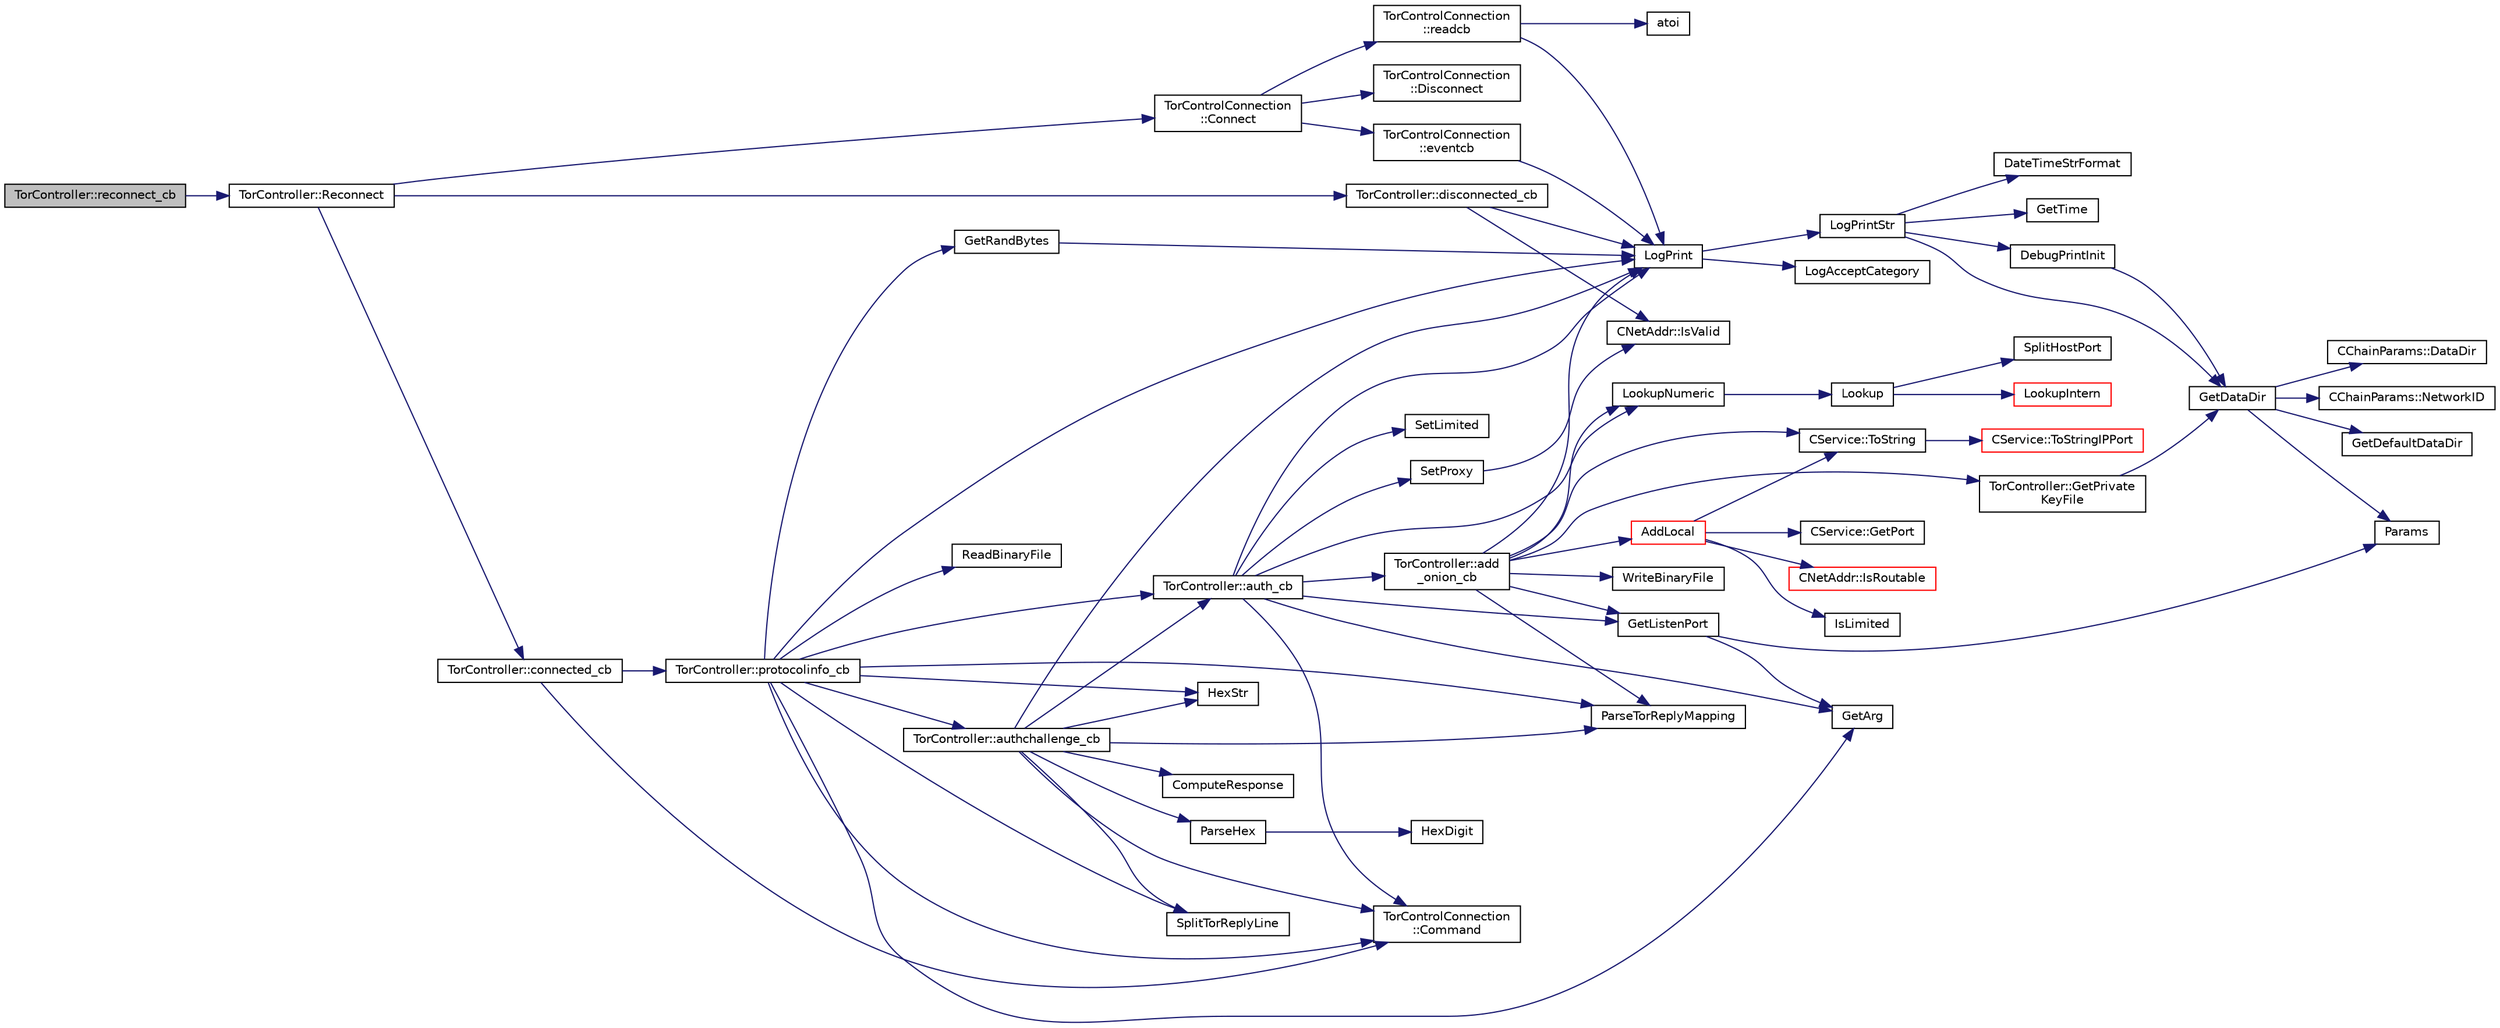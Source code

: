 digraph "TorController::reconnect_cb"
{
  edge [fontname="Helvetica",fontsize="10",labelfontname="Helvetica",labelfontsize="10"];
  node [fontname="Helvetica",fontsize="10",shape=record];
  rankdir="LR";
  Node542 [label="TorController::reconnect_cb",height=0.2,width=0.4,color="black", fillcolor="grey75", style="filled", fontcolor="black"];
  Node542 -> Node543 [color="midnightblue",fontsize="10",style="solid",fontname="Helvetica"];
  Node543 [label="TorController::Reconnect",height=0.2,width=0.4,color="black", fillcolor="white", style="filled",URL="$da/dd9/class_tor_controller.html#ae5d4304836fce79574ec540c5ada8269",tooltip="Reconnect, after getting disconnected. "];
  Node543 -> Node544 [color="midnightblue",fontsize="10",style="solid",fontname="Helvetica"];
  Node544 [label="TorControlConnection\l::Connect",height=0.2,width=0.4,color="black", fillcolor="white", style="filled",URL="$df/dc6/class_tor_control_connection.html#a36b6359caf9a304efe310b9b7141a939",tooltip="Connect to a Tor control port. "];
  Node544 -> Node545 [color="midnightblue",fontsize="10",style="solid",fontname="Helvetica"];
  Node545 [label="TorControlConnection\l::Disconnect",height=0.2,width=0.4,color="black", fillcolor="white", style="filled",URL="$df/dc6/class_tor_control_connection.html#addb42114063641eab12be2fc39b859d5",tooltip="Disconnect from Tor control port. "];
  Node544 -> Node546 [color="midnightblue",fontsize="10",style="solid",fontname="Helvetica"];
  Node546 [label="TorControlConnection\l::readcb",height=0.2,width=0.4,color="black", fillcolor="white", style="filled",URL="$df/dc6/class_tor_control_connection.html#a7d7e2393f19cb41c32223def3df769ea",tooltip="Libevent handlers: internal. "];
  Node546 -> Node547 [color="midnightblue",fontsize="10",style="solid",fontname="Helvetica"];
  Node547 [label="atoi",height=0.2,width=0.4,color="black", fillcolor="white", style="filled",URL="$d8/d3c/util_8h.html#aa5ce96ec36f4413f820cec9c1831c070"];
  Node546 -> Node548 [color="midnightblue",fontsize="10",style="solid",fontname="Helvetica"];
  Node548 [label="LogPrint",height=0.2,width=0.4,color="black", fillcolor="white", style="filled",URL="$d8/d3c/util_8h.html#aab1f837a2366f424bdc996fdf6352171"];
  Node548 -> Node549 [color="midnightblue",fontsize="10",style="solid",fontname="Helvetica"];
  Node549 [label="LogAcceptCategory",height=0.2,width=0.4,color="black", fillcolor="white", style="filled",URL="$d8/d3c/util_8h.html#a343d2a13efe00125f78d25dafb0a8d98"];
  Node548 -> Node550 [color="midnightblue",fontsize="10",style="solid",fontname="Helvetica"];
  Node550 [label="LogPrintStr",height=0.2,width=0.4,color="black", fillcolor="white", style="filled",URL="$d8/d3c/util_8h.html#afd4c3002b2797c0560adddb6af3ca1da"];
  Node550 -> Node551 [color="midnightblue",fontsize="10",style="solid",fontname="Helvetica"];
  Node551 [label="DebugPrintInit",height=0.2,width=0.4,color="black", fillcolor="white", style="filled",URL="$df/d2d/util_8cpp.html#a751ff5f21d880737811136b5e0bcea12"];
  Node551 -> Node552 [color="midnightblue",fontsize="10",style="solid",fontname="Helvetica"];
  Node552 [label="GetDataDir",height=0.2,width=0.4,color="black", fillcolor="white", style="filled",URL="$df/d2d/util_8cpp.html#ab83866a054745d4b30a3948a1b44beba"];
  Node552 -> Node553 [color="midnightblue",fontsize="10",style="solid",fontname="Helvetica"];
  Node553 [label="Params",height=0.2,width=0.4,color="black", fillcolor="white", style="filled",URL="$df/dbf/chainparams_8cpp.html#ace5c5b706d71a324a417dd2db394fd4a",tooltip="Return the currently selected parameters. "];
  Node552 -> Node554 [color="midnightblue",fontsize="10",style="solid",fontname="Helvetica"];
  Node554 [label="CChainParams::NetworkID",height=0.2,width=0.4,color="black", fillcolor="white", style="filled",URL="$d1/d4f/class_c_chain_params.html#a90dc493ec0c0325c98c3ac06eb99862b"];
  Node552 -> Node555 [color="midnightblue",fontsize="10",style="solid",fontname="Helvetica"];
  Node555 [label="GetDefaultDataDir",height=0.2,width=0.4,color="black", fillcolor="white", style="filled",URL="$df/d2d/util_8cpp.html#ab272995de020a3bcbf743be630e485c6"];
  Node552 -> Node556 [color="midnightblue",fontsize="10",style="solid",fontname="Helvetica"];
  Node556 [label="CChainParams::DataDir",height=0.2,width=0.4,color="black", fillcolor="white", style="filled",URL="$d1/d4f/class_c_chain_params.html#a959488b5d8e6fe62857940b831d73a78"];
  Node550 -> Node552 [color="midnightblue",fontsize="10",style="solid",fontname="Helvetica"];
  Node550 -> Node557 [color="midnightblue",fontsize="10",style="solid",fontname="Helvetica"];
  Node557 [label="DateTimeStrFormat",height=0.2,width=0.4,color="black", fillcolor="white", style="filled",URL="$df/d2d/util_8cpp.html#a749bc6776c8ec72d7c5e4dea56aee415"];
  Node550 -> Node558 [color="midnightblue",fontsize="10",style="solid",fontname="Helvetica"];
  Node558 [label="GetTime",height=0.2,width=0.4,color="black", fillcolor="white", style="filled",URL="$df/d2d/util_8cpp.html#a46fac5fba8ba905b5f9acb364f5d8c6f"];
  Node544 -> Node559 [color="midnightblue",fontsize="10",style="solid",fontname="Helvetica"];
  Node559 [label="TorControlConnection\l::eventcb",height=0.2,width=0.4,color="black", fillcolor="white", style="filled",URL="$df/dc6/class_tor_control_connection.html#a8b22b26822247f8be7d739e14a045e98"];
  Node559 -> Node548 [color="midnightblue",fontsize="10",style="solid",fontname="Helvetica"];
  Node543 -> Node560 [color="midnightblue",fontsize="10",style="solid",fontname="Helvetica"];
  Node560 [label="TorController::connected_cb",height=0.2,width=0.4,color="black", fillcolor="white", style="filled",URL="$da/dd9/class_tor_controller.html#a59d56a1525a08235b07dd9eadbae0d1f",tooltip="Callback after successful connection. "];
  Node560 -> Node561 [color="midnightblue",fontsize="10",style="solid",fontname="Helvetica"];
  Node561 [label="TorControlConnection\l::Command",height=0.2,width=0.4,color="black", fillcolor="white", style="filled",URL="$df/dc6/class_tor_control_connection.html#a5d0292a1389bb0f78d15fe6c06a2baeb",tooltip="Send a command, register a handler for the reply. "];
  Node560 -> Node562 [color="midnightblue",fontsize="10",style="solid",fontname="Helvetica"];
  Node562 [label="TorController::protocolinfo_cb",height=0.2,width=0.4,color="black", fillcolor="white", style="filled",URL="$da/dd9/class_tor_controller.html#aee36fcd1cd60d7f4eb007d909894b1c3",tooltip="Callback for PROTOCOLINFO result. "];
  Node562 -> Node563 [color="midnightblue",fontsize="10",style="solid",fontname="Helvetica"];
  Node563 [label="SplitTorReplyLine",height=0.2,width=0.4,color="black", fillcolor="white", style="filled",URL="$dc/da2/torcontrol_8cpp.html#a450996d9fa7b80fb9dd650ce925e99b1"];
  Node562 -> Node564 [color="midnightblue",fontsize="10",style="solid",fontname="Helvetica"];
  Node564 [label="ParseTorReplyMapping",height=0.2,width=0.4,color="black", fillcolor="white", style="filled",URL="$dc/da2/torcontrol_8cpp.html#ab098931a630a840f4787a611b135d7cb",tooltip="Parse reply arguments in the form &#39;METHODS=COOKIE,SAFECOOKIE COOKIEFILE=\".../control_auth_cookie\"&#39;. "];
  Node562 -> Node548 [color="midnightblue",fontsize="10",style="solid",fontname="Helvetica"];
  Node562 -> Node565 [color="midnightblue",fontsize="10",style="solid",fontname="Helvetica"];
  Node565 [label="GetArg",height=0.2,width=0.4,color="black", fillcolor="white", style="filled",URL="$df/d2d/util_8cpp.html#a24f685720bf40370e5bd2a192ad50cd8",tooltip="Return string argument or default value. "];
  Node562 -> Node561 [color="midnightblue",fontsize="10",style="solid",fontname="Helvetica"];
  Node562 -> Node566 [color="midnightblue",fontsize="10",style="solid",fontname="Helvetica"];
  Node566 [label="TorController::auth_cb",height=0.2,width=0.4,color="black", fillcolor="white", style="filled",URL="$da/dd9/class_tor_controller.html#ae36bc33cb3088384517c68f71e9944ce",tooltip="Callback for AUTHENTICATE result. "];
  Node566 -> Node548 [color="midnightblue",fontsize="10",style="solid",fontname="Helvetica"];
  Node566 -> Node565 [color="midnightblue",fontsize="10",style="solid",fontname="Helvetica"];
  Node566 -> Node567 [color="midnightblue",fontsize="10",style="solid",fontname="Helvetica"];
  Node567 [label="LookupNumeric",height=0.2,width=0.4,color="black", fillcolor="white", style="filled",URL="$d0/d0e/netbase_8cpp.html#aca44bd756958aa16d8d8703e4c90c936"];
  Node567 -> Node568 [color="midnightblue",fontsize="10",style="solid",fontname="Helvetica"];
  Node568 [label="Lookup",height=0.2,width=0.4,color="black", fillcolor="white", style="filled",URL="$d0/d0e/netbase_8cpp.html#a56a2f4bcb9fb77b5efe358f804f642cc"];
  Node568 -> Node569 [color="midnightblue",fontsize="10",style="solid",fontname="Helvetica"];
  Node569 [label="SplitHostPort",height=0.2,width=0.4,color="black", fillcolor="white", style="filled",URL="$d0/d0e/netbase_8cpp.html#a1b1ce2ba1ffe40785e65ec3ad5a20e79"];
  Node568 -> Node570 [color="midnightblue",fontsize="10",style="solid",fontname="Helvetica"];
  Node570 [label="LookupIntern",height=0.2,width=0.4,color="red", fillcolor="white", style="filled",URL="$d0/d0e/netbase_8cpp.html#a9fee8268e1061be54e4826caf0258f9d"];
  Node566 -> Node576 [color="midnightblue",fontsize="10",style="solid",fontname="Helvetica"];
  Node576 [label="SetProxy",height=0.2,width=0.4,color="black", fillcolor="white", style="filled",URL="$d0/d0e/netbase_8cpp.html#a3ccc60f085d827551f6049786124dad0"];
  Node576 -> Node577 [color="midnightblue",fontsize="10",style="solid",fontname="Helvetica"];
  Node577 [label="CNetAddr::IsValid",height=0.2,width=0.4,color="black", fillcolor="white", style="filled",URL="$d3/dc3/class_c_net_addr.html#a6fe20b8da9701ca5dc2af078e2e8ac25"];
  Node566 -> Node578 [color="midnightblue",fontsize="10",style="solid",fontname="Helvetica"];
  Node578 [label="SetLimited",height=0.2,width=0.4,color="black", fillcolor="white", style="filled",URL="$dd/d84/net_8cpp.html#a2f6d62a9d456bf38003df3815b707f46",tooltip="Make a particular network entirely off-limits (no automatic connects to it) "];
  Node566 -> Node561 [color="midnightblue",fontsize="10",style="solid",fontname="Helvetica"];
  Node566 -> Node579 [color="midnightblue",fontsize="10",style="solid",fontname="Helvetica"];
  Node579 [label="GetListenPort",height=0.2,width=0.4,color="black", fillcolor="white", style="filled",URL="$dd/d84/net_8cpp.html#af6d341a24d761a509fca026458cf2f72"];
  Node579 -> Node565 [color="midnightblue",fontsize="10",style="solid",fontname="Helvetica"];
  Node579 -> Node553 [color="midnightblue",fontsize="10",style="solid",fontname="Helvetica"];
  Node566 -> Node580 [color="midnightblue",fontsize="10",style="solid",fontname="Helvetica"];
  Node580 [label="TorController::add\l_onion_cb",height=0.2,width=0.4,color="black", fillcolor="white", style="filled",URL="$da/dd9/class_tor_controller.html#a78b762c14a006b2f509261a95963ff67",tooltip="Callback for ADD_ONION result. "];
  Node580 -> Node548 [color="midnightblue",fontsize="10",style="solid",fontname="Helvetica"];
  Node580 -> Node564 [color="midnightblue",fontsize="10",style="solid",fontname="Helvetica"];
  Node580 -> Node567 [color="midnightblue",fontsize="10",style="solid",fontname="Helvetica"];
  Node580 -> Node579 [color="midnightblue",fontsize="10",style="solid",fontname="Helvetica"];
  Node580 -> Node581 [color="midnightblue",fontsize="10",style="solid",fontname="Helvetica"];
  Node581 [label="CService::ToString",height=0.2,width=0.4,color="black", fillcolor="white", style="filled",URL="$d3/dcc/class_c_service.html#a225473158bc07c87a6a862160d73cfea"];
  Node581 -> Node582 [color="midnightblue",fontsize="10",style="solid",fontname="Helvetica"];
  Node582 [label="CService::ToStringIPPort",height=0.2,width=0.4,color="red", fillcolor="white", style="filled",URL="$d3/dcc/class_c_service.html#a224204c838b12eeb49ca7eabe6f75004"];
  Node580 -> Node593 [color="midnightblue",fontsize="10",style="solid",fontname="Helvetica"];
  Node593 [label="WriteBinaryFile",height=0.2,width=0.4,color="black", fillcolor="white", style="filled",URL="$dc/da2/torcontrol_8cpp.html#ae2cf864ba3770a65bc76b55c5dd244d8",tooltip="Write contents of std::string to a file. "];
  Node580 -> Node594 [color="midnightblue",fontsize="10",style="solid",fontname="Helvetica"];
  Node594 [label="TorController::GetPrivate\lKeyFile",height=0.2,width=0.4,color="black", fillcolor="white", style="filled",URL="$da/dd9/class_tor_controller.html#a524481ece961670f745dbbfb4d9d5a33",tooltip="Get name fo file to store private key in. "];
  Node594 -> Node552 [color="midnightblue",fontsize="10",style="solid",fontname="Helvetica"];
  Node580 -> Node595 [color="midnightblue",fontsize="10",style="solid",fontname="Helvetica"];
  Node595 [label="AddLocal",height=0.2,width=0.4,color="red", fillcolor="white", style="filled",URL="$dd/d84/net_8cpp.html#abb92a02eecc581e8927c8a6e31968645"];
  Node595 -> Node596 [color="midnightblue",fontsize="10",style="solid",fontname="Helvetica"];
  Node596 [label="CNetAddr::IsRoutable",height=0.2,width=0.4,color="red", fillcolor="white", style="filled",URL="$d3/dc3/class_c_net_addr.html#a4e3b2fea2a6151c76684b3812df4a5c3"];
  Node595 -> Node598 [color="midnightblue",fontsize="10",style="solid",fontname="Helvetica"];
  Node598 [label="IsLimited",height=0.2,width=0.4,color="black", fillcolor="white", style="filled",URL="$dd/d84/net_8cpp.html#a96eb2fba6d80870802ac787b6ada4beb"];
  Node595 -> Node581 [color="midnightblue",fontsize="10",style="solid",fontname="Helvetica"];
  Node595 -> Node599 [color="midnightblue",fontsize="10",style="solid",fontname="Helvetica"];
  Node599 [label="CService::GetPort",height=0.2,width=0.4,color="black", fillcolor="white", style="filled",URL="$d3/dcc/class_c_service.html#a71caa0d6aa6ab12758bde8b6a6bcfd2a"];
  Node562 -> Node612 [color="midnightblue",fontsize="10",style="solid",fontname="Helvetica"];
  Node612 [label="ReadBinaryFile",height=0.2,width=0.4,color="black", fillcolor="white", style="filled",URL="$dc/da2/torcontrol_8cpp.html#aad1e3628302e6d0dc9dea3ca5772f713",tooltip="Read full contents of a file and return them in a std::string. "];
  Node562 -> Node611 [color="midnightblue",fontsize="10",style="solid",fontname="Helvetica"];
  Node611 [label="GetRandBytes",height=0.2,width=0.4,color="black", fillcolor="white", style="filled",URL="$df/d2d/util_8cpp.html#acf52c2aa8213c7b15e26594a2264ed8a"];
  Node611 -> Node548 [color="midnightblue",fontsize="10",style="solid",fontname="Helvetica"];
  Node562 -> Node613 [color="midnightblue",fontsize="10",style="solid",fontname="Helvetica"];
  Node613 [label="HexStr",height=0.2,width=0.4,color="black", fillcolor="white", style="filled",URL="$d8/d3c/util_8h.html#ace13a819ca4e98c22847d26b3b357e75"];
  Node562 -> Node614 [color="midnightblue",fontsize="10",style="solid",fontname="Helvetica"];
  Node614 [label="TorController::authchallenge_cb",height=0.2,width=0.4,color="black", fillcolor="white", style="filled",URL="$da/dd9/class_tor_controller.html#a86f1396b9f242183ffe777e0951eb997",tooltip="Callback for AUTHCHALLENGE result. "];
  Node614 -> Node548 [color="midnightblue",fontsize="10",style="solid",fontname="Helvetica"];
  Node614 -> Node563 [color="midnightblue",fontsize="10",style="solid",fontname="Helvetica"];
  Node614 -> Node564 [color="midnightblue",fontsize="10",style="solid",fontname="Helvetica"];
  Node614 -> Node615 [color="midnightblue",fontsize="10",style="solid",fontname="Helvetica"];
  Node615 [label="ParseHex",height=0.2,width=0.4,color="black", fillcolor="white", style="filled",URL="$df/d2d/util_8cpp.html#abea395175fbc4a788ed0f0a41710b8a7"];
  Node615 -> Node616 [color="midnightblue",fontsize="10",style="solid",fontname="Helvetica"];
  Node616 [label="HexDigit",height=0.2,width=0.4,color="black", fillcolor="white", style="filled",URL="$df/d2d/util_8cpp.html#aa59e8a8c5a39cb5041f93bb95dd02119"];
  Node614 -> Node613 [color="midnightblue",fontsize="10",style="solid",fontname="Helvetica"];
  Node614 -> Node617 [color="midnightblue",fontsize="10",style="solid",fontname="Helvetica"];
  Node617 [label="ComputeResponse",height=0.2,width=0.4,color="black", fillcolor="white", style="filled",URL="$dc/da2/torcontrol_8cpp.html#a3bec9f0fc81ce833a74f5066024c9ee8",tooltip="Compute Tor SAFECOOKIE response. "];
  Node614 -> Node561 [color="midnightblue",fontsize="10",style="solid",fontname="Helvetica"];
  Node614 -> Node566 [color="midnightblue",fontsize="10",style="solid",fontname="Helvetica"];
  Node543 -> Node618 [color="midnightblue",fontsize="10",style="solid",fontname="Helvetica"];
  Node618 [label="TorController::disconnected_cb",height=0.2,width=0.4,color="black", fillcolor="white", style="filled",URL="$da/dd9/class_tor_controller.html#a81392f33f0c7e069762668ec3a757075",tooltip="Callback after connection lost or failed connection attempt. "];
  Node618 -> Node577 [color="midnightblue",fontsize="10",style="solid",fontname="Helvetica"];
  Node618 -> Node548 [color="midnightblue",fontsize="10",style="solid",fontname="Helvetica"];
}
